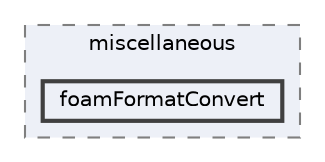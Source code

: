 digraph "applications/utilities/miscellaneous/foamFormatConvert"
{
 // LATEX_PDF_SIZE
  bgcolor="transparent";
  edge [fontname=Helvetica,fontsize=10,labelfontname=Helvetica,labelfontsize=10];
  node [fontname=Helvetica,fontsize=10,shape=box,height=0.2,width=0.4];
  compound=true
  subgraph clusterdir_3210494cbdf79b7f44b411965daadab0 {
    graph [ bgcolor="#edf0f7", pencolor="grey50", label="miscellaneous", fontname=Helvetica,fontsize=10 style="filled,dashed", URL="dir_3210494cbdf79b7f44b411965daadab0.html",tooltip=""]
  dir_2020bc9d02c2226b7cafa9649829dc89 [label="foamFormatConvert", fillcolor="#edf0f7", color="grey25", style="filled,bold", URL="dir_2020bc9d02c2226b7cafa9649829dc89.html",tooltip=""];
  }
}
